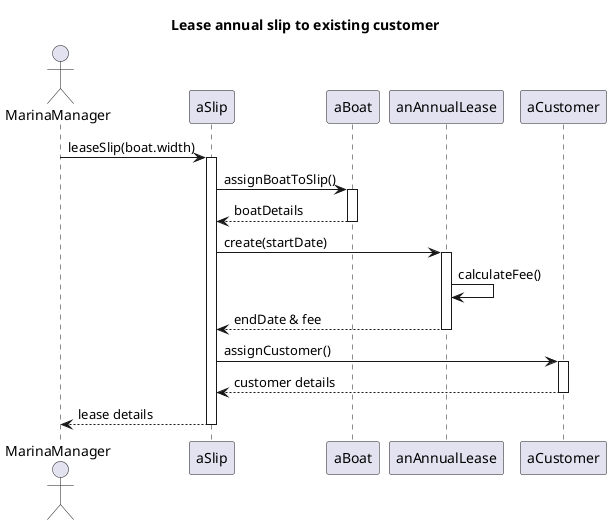 @startuml 

title Lease annual slip to existing customer
actor MarinaManager

participant aSlip 
participant aBoat 

MarinaManager -> aSlip : leaseSlip(boat.width)
activate aSlip

aSlip -> aBoat : assignBoatToSlip()
activate aBoat
aBoat --> aSlip : boatDetails
deactivate aBoat

aSlip -> anAnnualLease : create(startDate)
activate anAnnualLease
anAnnualLease -> anAnnualLease : calculateFee()
anAnnualLease --> aSlip : endDate & fee
deactivate anAnnualLease

aSlip -> aCustomer : assignCustomer()
activate aCustomer
aCustomer --> aSlip : customer details
deactivate aCustomer

aSlip --> MarinaManager : lease details
deactivate aSlip

@enduml